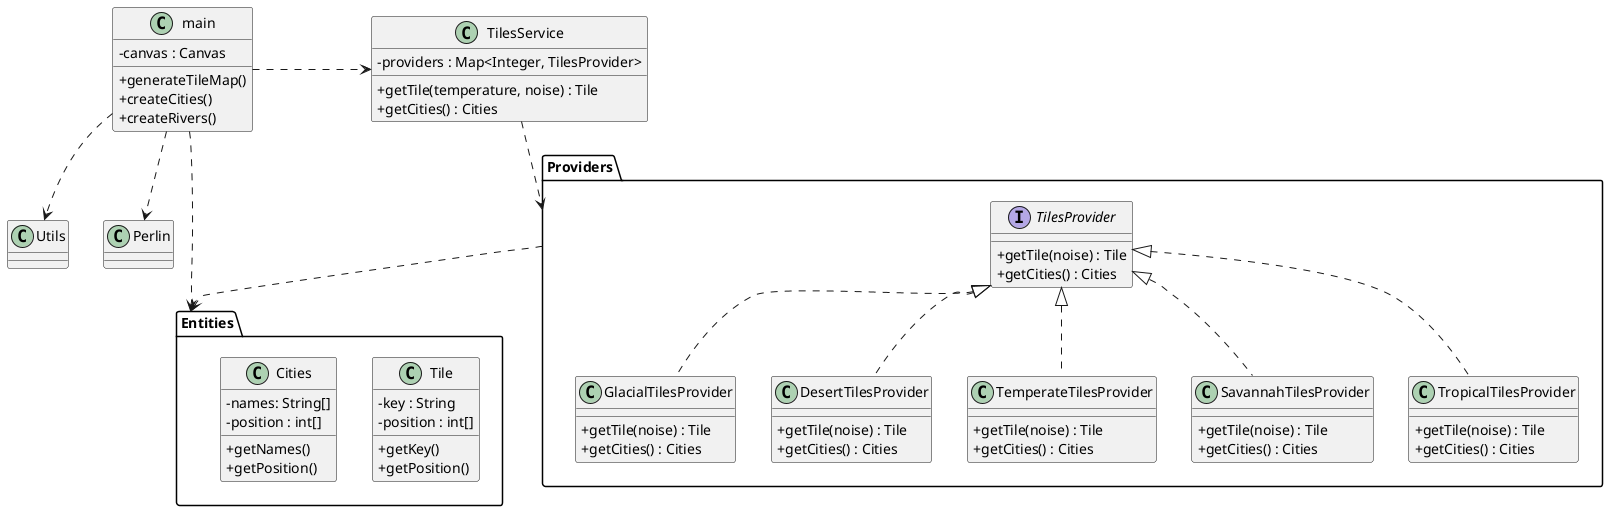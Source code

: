 @startuml
skinparam classAttributeIconSize 0

class main {
    - canvas : Canvas
    + generateTileMap()
    + createCities()
    + createRivers()
}

class TilesService {
    - providers : Map<Integer, TilesProvider>
    + getTile(temperature, noise) : Tile
    + getCities() : Cities
}

package Providers {

interface TilesProvider {
    +getTile(noise) : Tile
    +getCities() : Cities
}

class GlacialTilesProvider {
    +getTile(noise) : Tile
    +getCities() : Cities
}

class DesertTilesProvider {
    +getTile(noise) : Tile
    +getCities() : Cities
}

class TemperateTilesProvider {
    +getTile(noise) : Tile
    +getCities() : Cities
}

class SavannahTilesProvider {
    +getTile(noise) : Tile
    +getCities() : Cities
}

class TropicalTilesProvider {
    +getTile(noise) : Tile
    +getCities() : Cities
}

}

package Entities {

class Tile {
    - key : String
    - position : int[]
    + getKey()
    + getPosition()
}

class Cities {
    - names: String[]
    - position : int[]
    + getNames()
    + getPosition()
}

}

main .right.> TilesService
main ..> Entities
main ..> Utils
main ..> Perlin

TilesService ..> Providers

GlacialTilesProvider .up.|> TilesProvider
DesertTilesProvider .up.|> TilesProvider
TemperateTilesProvider .up.|> TilesProvider
SavannahTilesProvider .up.|> TilesProvider
TropicalTilesProvider .up.|> TilesProvider

Providers ..> Entities


@enduml